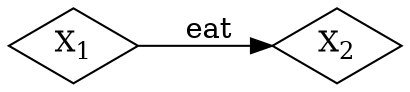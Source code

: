 digraph {
	graph [rankdir=LR];
	x1 [label=<X<SUB>1</SUB>>, shape=diamond];
	x2 [label=<X<SUB>2</SUB>>, shape=diamond];
	x1 -> x2[label=" eat"];
}